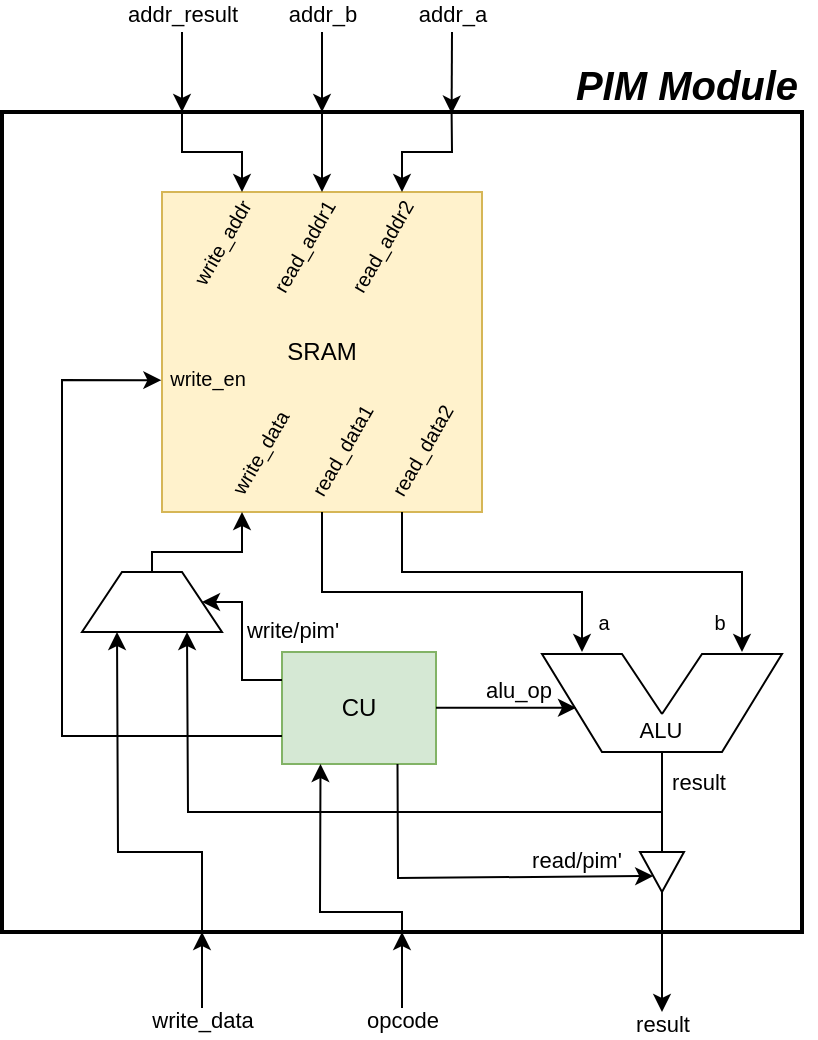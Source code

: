 <mxfile version="25.0.1">
  <diagram name="Page-1" id="9aqC1Y0djRBQDROSnpWC">
    <mxGraphModel dx="676" dy="368" grid="1" gridSize="10" guides="1" tooltips="1" connect="1" arrows="1" fold="1" page="1" pageScale="1" pageWidth="1169" pageHeight="827" math="0" shadow="0">
      <root>
        <mxCell id="0" />
        <mxCell id="1" parent="0" />
        <mxCell id="phvedws46Qud3LAJZx87-1" value="" style="rounded=0;whiteSpace=wrap;html=1;strokeWidth=2;" vertex="1" parent="1">
          <mxGeometry x="10" y="60" width="400" height="410" as="geometry" />
        </mxCell>
        <mxCell id="phvedws46Qud3LAJZx87-3" value="" style="endArrow=classic;html=1;rounded=0;entryX=0.562;entryY=0.002;entryDx=0;entryDy=0;entryPerimeter=0;" edge="1" parent="1" target="phvedws46Qud3LAJZx87-1">
          <mxGeometry width="50" height="50" relative="1" as="geometry">
            <mxPoint x="235" y="20" as="sourcePoint" />
            <mxPoint x="110" y="100" as="targetPoint" />
          </mxGeometry>
        </mxCell>
        <mxCell id="phvedws46Qud3LAJZx87-6" value="addr_a" style="edgeLabel;html=1;align=center;verticalAlign=middle;resizable=0;points=[];" vertex="1" connectable="0" parent="phvedws46Qud3LAJZx87-3">
          <mxGeometry x="-0.271" y="-1" relative="1" as="geometry">
            <mxPoint x="1" y="-24" as="offset" />
          </mxGeometry>
        </mxCell>
        <mxCell id="phvedws46Qud3LAJZx87-4" value="" style="endArrow=classic;html=1;rounded=0;entryX=0.5;entryY=0;entryDx=0;entryDy=0;" edge="1" parent="1">
          <mxGeometry width="50" height="50" relative="1" as="geometry">
            <mxPoint x="170" y="20" as="sourcePoint" />
            <mxPoint x="170" y="60" as="targetPoint" />
          </mxGeometry>
        </mxCell>
        <mxCell id="phvedws46Qud3LAJZx87-7" value="addr_b" style="edgeLabel;html=1;align=center;verticalAlign=middle;resizable=0;points=[];" vertex="1" connectable="0" parent="phvedws46Qud3LAJZx87-4">
          <mxGeometry x="-0.348" relative="1" as="geometry">
            <mxPoint y="-22" as="offset" />
          </mxGeometry>
        </mxCell>
        <mxCell id="phvedws46Qud3LAJZx87-5" value="" style="endArrow=classic;html=1;rounded=0;entryX=0.5;entryY=0;entryDx=0;entryDy=0;" edge="1" parent="1">
          <mxGeometry width="50" height="50" relative="1" as="geometry">
            <mxPoint x="100" y="20" as="sourcePoint" />
            <mxPoint x="100" y="60" as="targetPoint" />
          </mxGeometry>
        </mxCell>
        <mxCell id="phvedws46Qud3LAJZx87-8" value="addr_result" style="edgeLabel;html=1;align=center;verticalAlign=middle;resizable=0;points=[];" vertex="1" connectable="0" parent="phvedws46Qud3LAJZx87-5">
          <mxGeometry x="-0.233" y="-1" relative="1" as="geometry">
            <mxPoint x="1" y="-25" as="offset" />
          </mxGeometry>
        </mxCell>
        <mxCell id="phvedws46Qud3LAJZx87-9" value="SRAM" style="rounded=0;whiteSpace=wrap;html=1;fillColor=#fff2cc;strokeColor=#d6b656;" vertex="1" parent="1">
          <mxGeometry x="90" y="100" width="160" height="160" as="geometry" />
        </mxCell>
        <mxCell id="phvedws46Qud3LAJZx87-10" value="" style="endArrow=classic;html=1;rounded=0;entryX=0.25;entryY=0;entryDx=0;entryDy=0;" edge="1" parent="1" target="phvedws46Qud3LAJZx87-9">
          <mxGeometry width="50" height="50" relative="1" as="geometry">
            <mxPoint x="100" y="60" as="sourcePoint" />
            <mxPoint x="180" y="140" as="targetPoint" />
            <Array as="points">
              <mxPoint x="100" y="80" />
              <mxPoint x="130" y="80" />
            </Array>
          </mxGeometry>
        </mxCell>
        <mxCell id="phvedws46Qud3LAJZx87-11" value="" style="endArrow=classic;html=1;rounded=0;entryX=0.5;entryY=0;entryDx=0;entryDy=0;" edge="1" parent="1" target="phvedws46Qud3LAJZx87-9">
          <mxGeometry width="50" height="50" relative="1" as="geometry">
            <mxPoint x="170" y="60" as="sourcePoint" />
            <mxPoint x="180" y="140" as="targetPoint" />
          </mxGeometry>
        </mxCell>
        <mxCell id="phvedws46Qud3LAJZx87-12" value="" style="endArrow=classic;html=1;rounded=0;entryX=0.75;entryY=0;entryDx=0;entryDy=0;exitX=0.562;exitY=0;exitDx=0;exitDy=0;exitPerimeter=0;" edge="1" parent="1" source="phvedws46Qud3LAJZx87-1" target="phvedws46Qud3LAJZx87-9">
          <mxGeometry width="50" height="50" relative="1" as="geometry">
            <mxPoint x="130" y="190" as="sourcePoint" />
            <mxPoint x="180" y="140" as="targetPoint" />
            <Array as="points">
              <mxPoint x="235" y="80" />
              <mxPoint x="210" y="80" />
            </Array>
          </mxGeometry>
        </mxCell>
        <mxCell id="phvedws46Qud3LAJZx87-13" value="write_addr" style="text;html=1;align=center;verticalAlign=middle;whiteSpace=wrap;rounded=0;fontSize=10;rotation=-60;" vertex="1" parent="1">
          <mxGeometry x="90" y="120" width="60" height="10" as="geometry" />
        </mxCell>
        <mxCell id="phvedws46Qud3LAJZx87-14" value="read_addr1" style="text;html=1;align=center;verticalAlign=middle;whiteSpace=wrap;rounded=0;fontSize=10;rotation=-60;" vertex="1" parent="1">
          <mxGeometry x="131" y="122" width="60" height="10" as="geometry" />
        </mxCell>
        <mxCell id="phvedws46Qud3LAJZx87-15" value="read_addr2" style="text;html=1;align=center;verticalAlign=middle;whiteSpace=wrap;rounded=0;fontSize=10;rotation=-60;" vertex="1" parent="1">
          <mxGeometry x="170" y="122" width="60" height="10" as="geometry" />
        </mxCell>
        <mxCell id="phvedws46Qud3LAJZx87-16" value="CU" style="rounded=0;whiteSpace=wrap;html=1;fillColor=#d5e8d4;strokeColor=#82b366;" vertex="1" parent="1">
          <mxGeometry x="150" y="330" width="77" height="56" as="geometry" />
        </mxCell>
        <mxCell id="phvedws46Qud3LAJZx87-18" value="" style="endArrow=none;html=1;rounded=0;" edge="1" parent="1">
          <mxGeometry width="50" height="50" relative="1" as="geometry">
            <mxPoint x="340" y="361" as="sourcePoint" />
            <mxPoint x="340" y="361" as="targetPoint" />
            <Array as="points">
              <mxPoint x="320" y="331" />
              <mxPoint x="280" y="331" />
              <mxPoint x="310" y="380" />
              <mxPoint x="370" y="380" />
              <mxPoint x="400" y="331" />
              <mxPoint x="360" y="331" />
            </Array>
          </mxGeometry>
        </mxCell>
        <mxCell id="phvedws46Qud3LAJZx87-20" value="ALU" style="edgeLabel;html=1;align=center;verticalAlign=middle;resizable=0;points=[];" vertex="1" connectable="0" parent="phvedws46Qud3LAJZx87-18">
          <mxGeometry x="-0.005" y="1" relative="1" as="geometry">
            <mxPoint y="-10" as="offset" />
          </mxGeometry>
        </mxCell>
        <mxCell id="phvedws46Qud3LAJZx87-23" value="" style="endArrow=classic;html=1;rounded=0;exitX=0.75;exitY=1;exitDx=0;exitDy=0;" edge="1" parent="1" source="phvedws46Qud3LAJZx87-9">
          <mxGeometry width="50" height="50" relative="1" as="geometry">
            <mxPoint x="340" y="320" as="sourcePoint" />
            <mxPoint x="380" y="330" as="targetPoint" />
            <Array as="points">
              <mxPoint x="210" y="290" />
              <mxPoint x="380" y="290" />
            </Array>
          </mxGeometry>
        </mxCell>
        <mxCell id="phvedws46Qud3LAJZx87-24" value="" style="endArrow=classic;html=1;rounded=0;exitX=0.5;exitY=1;exitDx=0;exitDy=0;" edge="1" parent="1" source="phvedws46Qud3LAJZx87-9">
          <mxGeometry width="50" height="50" relative="1" as="geometry">
            <mxPoint x="340" y="320" as="sourcePoint" />
            <mxPoint x="300" y="330" as="targetPoint" />
            <Array as="points">
              <mxPoint x="170" y="300" />
              <mxPoint x="300" y="300" />
            </Array>
          </mxGeometry>
        </mxCell>
        <mxCell id="phvedws46Qud3LAJZx87-26" value="read_data1" style="text;html=1;align=center;verticalAlign=middle;whiteSpace=wrap;rounded=0;fontSize=10;rotation=-60;" vertex="1" parent="1">
          <mxGeometry x="150" y="224" width="60" height="10" as="geometry" />
        </mxCell>
        <mxCell id="phvedws46Qud3LAJZx87-27" value="read_data2" style="text;html=1;align=center;verticalAlign=middle;whiteSpace=wrap;rounded=0;fontSize=10;rotation=-60;" vertex="1" parent="1">
          <mxGeometry x="190" y="224" width="60" height="10" as="geometry" />
        </mxCell>
        <mxCell id="phvedws46Qud3LAJZx87-28" value="" style="shape=trapezoid;perimeter=trapezoidPerimeter;whiteSpace=wrap;html=1;fixedSize=1;" vertex="1" parent="1">
          <mxGeometry x="50" y="290" width="70" height="30" as="geometry" />
        </mxCell>
        <mxCell id="phvedws46Qud3LAJZx87-29" value="a" style="text;html=1;align=center;verticalAlign=middle;whiteSpace=wrap;rounded=0;fontSize=10;" vertex="1" parent="1">
          <mxGeometry x="296" y="310" width="30" height="10" as="geometry" />
        </mxCell>
        <mxCell id="phvedws46Qud3LAJZx87-30" value="b" style="text;html=1;align=center;verticalAlign=middle;whiteSpace=wrap;rounded=0;fontSize=10;" vertex="1" parent="1">
          <mxGeometry x="354" y="310" width="30" height="10" as="geometry" />
        </mxCell>
        <mxCell id="phvedws46Qud3LAJZx87-31" value="" style="endArrow=classic;html=1;rounded=0;entryX=0.75;entryY=1;entryDx=0;entryDy=0;" edge="1" parent="1" target="phvedws46Qud3LAJZx87-28">
          <mxGeometry width="50" height="50" relative="1" as="geometry">
            <mxPoint x="340" y="380" as="sourcePoint" />
            <mxPoint x="160" y="350" as="targetPoint" />
            <Array as="points">
              <mxPoint x="340" y="410" />
              <mxPoint x="103" y="410" />
            </Array>
          </mxGeometry>
        </mxCell>
        <mxCell id="phvedws46Qud3LAJZx87-34" value="result" style="edgeLabel;html=1;align=center;verticalAlign=middle;resizable=0;points=[];" vertex="1" connectable="0" parent="phvedws46Qud3LAJZx87-31">
          <mxGeometry x="-0.931" relative="1" as="geometry">
            <mxPoint x="18" y="2" as="offset" />
          </mxGeometry>
        </mxCell>
        <mxCell id="phvedws46Qud3LAJZx87-32" value="" style="endArrow=classic;html=1;rounded=0;exitX=1;exitY=0.5;exitDx=0;exitDy=0;" edge="1" parent="1">
          <mxGeometry width="50" height="50" relative="1" as="geometry">
            <mxPoint x="227" y="357.89" as="sourcePoint" />
            <mxPoint x="297" y="357.89" as="targetPoint" />
          </mxGeometry>
        </mxCell>
        <mxCell id="phvedws46Qud3LAJZx87-33" value="alu_op" style="edgeLabel;html=1;align=center;verticalAlign=middle;resizable=0;points=[];" vertex="1" connectable="0" parent="phvedws46Qud3LAJZx87-32">
          <mxGeometry x="-0.093" relative="1" as="geometry">
            <mxPoint x="9" y="-9" as="offset" />
          </mxGeometry>
        </mxCell>
        <mxCell id="phvedws46Qud3LAJZx87-35" value="" style="endArrow=classic;html=1;rounded=0;entryX=0.25;entryY=1;entryDx=0;entryDy=0;" edge="1" parent="1" target="phvedws46Qud3LAJZx87-1">
          <mxGeometry width="50" height="50" relative="1" as="geometry">
            <mxPoint x="110" y="510" as="sourcePoint" />
            <mxPoint x="131" y="470" as="targetPoint" />
          </mxGeometry>
        </mxCell>
        <mxCell id="phvedws46Qud3LAJZx87-37" value="write_data" style="edgeLabel;html=1;align=center;verticalAlign=middle;resizable=0;points=[];" vertex="1" connectable="0" parent="phvedws46Qud3LAJZx87-35">
          <mxGeometry x="-0.456" y="2" relative="1" as="geometry">
            <mxPoint x="2" y="15" as="offset" />
          </mxGeometry>
        </mxCell>
        <mxCell id="phvedws46Qud3LAJZx87-36" value="" style="endArrow=classic;html=1;rounded=0;entryX=0.25;entryY=1;entryDx=0;entryDy=0;exitX=0.25;exitY=1;exitDx=0;exitDy=0;" edge="1" parent="1" source="phvedws46Qud3LAJZx87-1" target="phvedws46Qud3LAJZx87-28">
          <mxGeometry width="50" height="50" relative="1" as="geometry">
            <mxPoint x="180" y="390" as="sourcePoint" />
            <mxPoint x="230" y="340" as="targetPoint" />
            <Array as="points">
              <mxPoint x="110" y="430" />
              <mxPoint x="68" y="430" />
            </Array>
          </mxGeometry>
        </mxCell>
        <mxCell id="phvedws46Qud3LAJZx87-38" value="" style="shape=trapezoid;perimeter=trapezoidPerimeter;whiteSpace=wrap;html=1;fixedSize=1;rotation=-180;size=34;horizontal=1;" vertex="1" parent="1">
          <mxGeometry x="329" y="430" width="22" height="20" as="geometry" />
        </mxCell>
        <mxCell id="phvedws46Qud3LAJZx87-40" value="" style="endArrow=classic;html=1;rounded=0;entryX=1;entryY=0.5;entryDx=0;entryDy=0;exitX=0;exitY=0.25;exitDx=0;exitDy=0;" edge="1" parent="1">
          <mxGeometry width="50" height="50" relative="1" as="geometry">
            <mxPoint x="150" y="344" as="sourcePoint" />
            <mxPoint x="110" y="305" as="targetPoint" />
            <Array as="points">
              <mxPoint x="130" y="344" />
              <mxPoint x="130" y="305" />
            </Array>
          </mxGeometry>
        </mxCell>
        <mxCell id="phvedws46Qud3LAJZx87-42" value="write/pim&#39;" style="edgeLabel;html=1;align=center;verticalAlign=middle;resizable=0;points=[];fontSize=11;" vertex="1" connectable="0" parent="phvedws46Qud3LAJZx87-40">
          <mxGeometry x="0.165" relative="1" as="geometry">
            <mxPoint x="25" y="1" as="offset" />
          </mxGeometry>
        </mxCell>
        <mxCell id="phvedws46Qud3LAJZx87-41" value="" style="endArrow=classic;html=1;rounded=0;entryX=0.25;entryY=1;entryDx=0;entryDy=0;exitX=0.5;exitY=0;exitDx=0;exitDy=0;" edge="1" parent="1" source="phvedws46Qud3LAJZx87-28" target="phvedws46Qud3LAJZx87-9">
          <mxGeometry width="50" height="50" relative="1" as="geometry">
            <mxPoint x="90" y="320" as="sourcePoint" />
            <mxPoint x="140" y="270" as="targetPoint" />
            <Array as="points">
              <mxPoint x="85" y="280" />
              <mxPoint x="130" y="280" />
            </Array>
          </mxGeometry>
        </mxCell>
        <mxCell id="phvedws46Qud3LAJZx87-44" value="" style="endArrow=classic;html=1;rounded=0;entryX=0.25;entryY=1;entryDx=0;entryDy=0;exitX=0.5;exitY=1;exitDx=0;exitDy=0;" edge="1" parent="1" source="phvedws46Qud3LAJZx87-1" target="phvedws46Qud3LAJZx87-16">
          <mxGeometry width="50" height="50" relative="1" as="geometry">
            <mxPoint x="210" y="450" as="sourcePoint" />
            <mxPoint x="260" y="400" as="targetPoint" />
            <Array as="points">
              <mxPoint x="210" y="460" />
              <mxPoint x="169" y="460" />
            </Array>
          </mxGeometry>
        </mxCell>
        <mxCell id="phvedws46Qud3LAJZx87-45" value="" style="endArrow=classic;html=1;rounded=0;entryX=0.25;entryY=1;entryDx=0;entryDy=0;" edge="1" parent="1">
          <mxGeometry width="50" height="50" relative="1" as="geometry">
            <mxPoint x="210" y="510" as="sourcePoint" />
            <mxPoint x="210" y="470" as="targetPoint" />
          </mxGeometry>
        </mxCell>
        <mxCell id="phvedws46Qud3LAJZx87-46" value="opcode" style="edgeLabel;html=1;align=center;verticalAlign=middle;resizable=0;points=[];" vertex="1" connectable="0" parent="phvedws46Qud3LAJZx87-45">
          <mxGeometry x="-0.456" y="2" relative="1" as="geometry">
            <mxPoint x="2" y="15" as="offset" />
          </mxGeometry>
        </mxCell>
        <mxCell id="phvedws46Qud3LAJZx87-47" value="write_data" style="text;html=1;align=center;verticalAlign=middle;whiteSpace=wrap;rounded=0;fontSize=10;rotation=-60;" vertex="1" parent="1">
          <mxGeometry x="109" y="225" width="60" height="10" as="geometry" />
        </mxCell>
        <mxCell id="phvedws46Qud3LAJZx87-48" value="" style="endArrow=classic;html=1;rounded=0;entryX=1;entryY=0.25;entryDx=0;entryDy=0;exitX=0.75;exitY=1;exitDx=0;exitDy=0;" edge="1" parent="1" source="phvedws46Qud3LAJZx87-16" target="phvedws46Qud3LAJZx87-38">
          <mxGeometry width="50" height="50" relative="1" as="geometry">
            <mxPoint x="210" y="400" as="sourcePoint" />
            <mxPoint x="260" y="350" as="targetPoint" />
            <Array as="points">
              <mxPoint x="208" y="443" />
            </Array>
          </mxGeometry>
        </mxCell>
        <mxCell id="phvedws46Qud3LAJZx87-49" value="read/pim&#39;" style="edgeLabel;html=1;align=center;verticalAlign=middle;resizable=0;points=[];" vertex="1" connectable="0" parent="phvedws46Qud3LAJZx87-48">
          <mxGeometry x="0.217" y="2" relative="1" as="geometry">
            <mxPoint x="33" y="-7" as="offset" />
          </mxGeometry>
        </mxCell>
        <mxCell id="phvedws46Qud3LAJZx87-50" value="" style="endArrow=none;html=1;rounded=0;exitX=0.5;exitY=1;exitDx=0;exitDy=0;" edge="1" parent="1" source="phvedws46Qud3LAJZx87-38">
          <mxGeometry width="50" height="50" relative="1" as="geometry">
            <mxPoint x="210" y="400" as="sourcePoint" />
            <mxPoint x="340" y="410" as="targetPoint" />
          </mxGeometry>
        </mxCell>
        <mxCell id="phvedws46Qud3LAJZx87-51" value="" style="endArrow=none;html=1;rounded=0;entryX=0.5;entryY=0;entryDx=0;entryDy=0;" edge="1" parent="1" target="phvedws46Qud3LAJZx87-38">
          <mxGeometry width="50" height="50" relative="1" as="geometry">
            <mxPoint x="340" y="470" as="sourcePoint" />
            <mxPoint x="260" y="350" as="targetPoint" />
          </mxGeometry>
        </mxCell>
        <mxCell id="phvedws46Qud3LAJZx87-52" value="" style="endArrow=classic;html=1;rounded=0;" edge="1" parent="1">
          <mxGeometry width="50" height="50" relative="1" as="geometry">
            <mxPoint x="340" y="470" as="sourcePoint" />
            <mxPoint x="340" y="510" as="targetPoint" />
          </mxGeometry>
        </mxCell>
        <mxCell id="phvedws46Qud3LAJZx87-53" value="result" style="edgeLabel;html=1;align=center;verticalAlign=middle;resizable=0;points=[];" vertex="1" connectable="0" parent="phvedws46Qud3LAJZx87-52">
          <mxGeometry x="0.69" relative="1" as="geometry">
            <mxPoint y="12" as="offset" />
          </mxGeometry>
        </mxCell>
        <mxCell id="phvedws46Qud3LAJZx87-54" value="" style="endArrow=classic;html=1;rounded=0;entryX=-0.002;entryY=0.588;entryDx=0;entryDy=0;entryPerimeter=0;exitX=0;exitY=0.75;exitDx=0;exitDy=0;" edge="1" parent="1" source="phvedws46Qud3LAJZx87-16" target="phvedws46Qud3LAJZx87-9">
          <mxGeometry width="50" height="50" relative="1" as="geometry">
            <mxPoint x="190" y="330" as="sourcePoint" />
            <mxPoint x="240" y="280" as="targetPoint" />
            <Array as="points">
              <mxPoint x="40" y="372" />
              <mxPoint x="40" y="194" />
            </Array>
          </mxGeometry>
        </mxCell>
        <mxCell id="phvedws46Qud3LAJZx87-55" value="write_en" style="text;html=1;align=center;verticalAlign=middle;whiteSpace=wrap;rounded=0;fontSize=10;rotation=0;" vertex="1" parent="1">
          <mxGeometry x="83" y="188" width="60" height="10" as="geometry" />
        </mxCell>
        <mxCell id="phvedws46Qud3LAJZx87-56" value="PIM Module" style="text;html=1;align=center;verticalAlign=middle;resizable=0;points=[];autosize=1;strokeColor=none;fillColor=none;fontStyle=3;fontSize=20;" vertex="1" parent="1">
          <mxGeometry x="287" y="26" width="130" height="40" as="geometry" />
        </mxCell>
      </root>
    </mxGraphModel>
  </diagram>
</mxfile>
